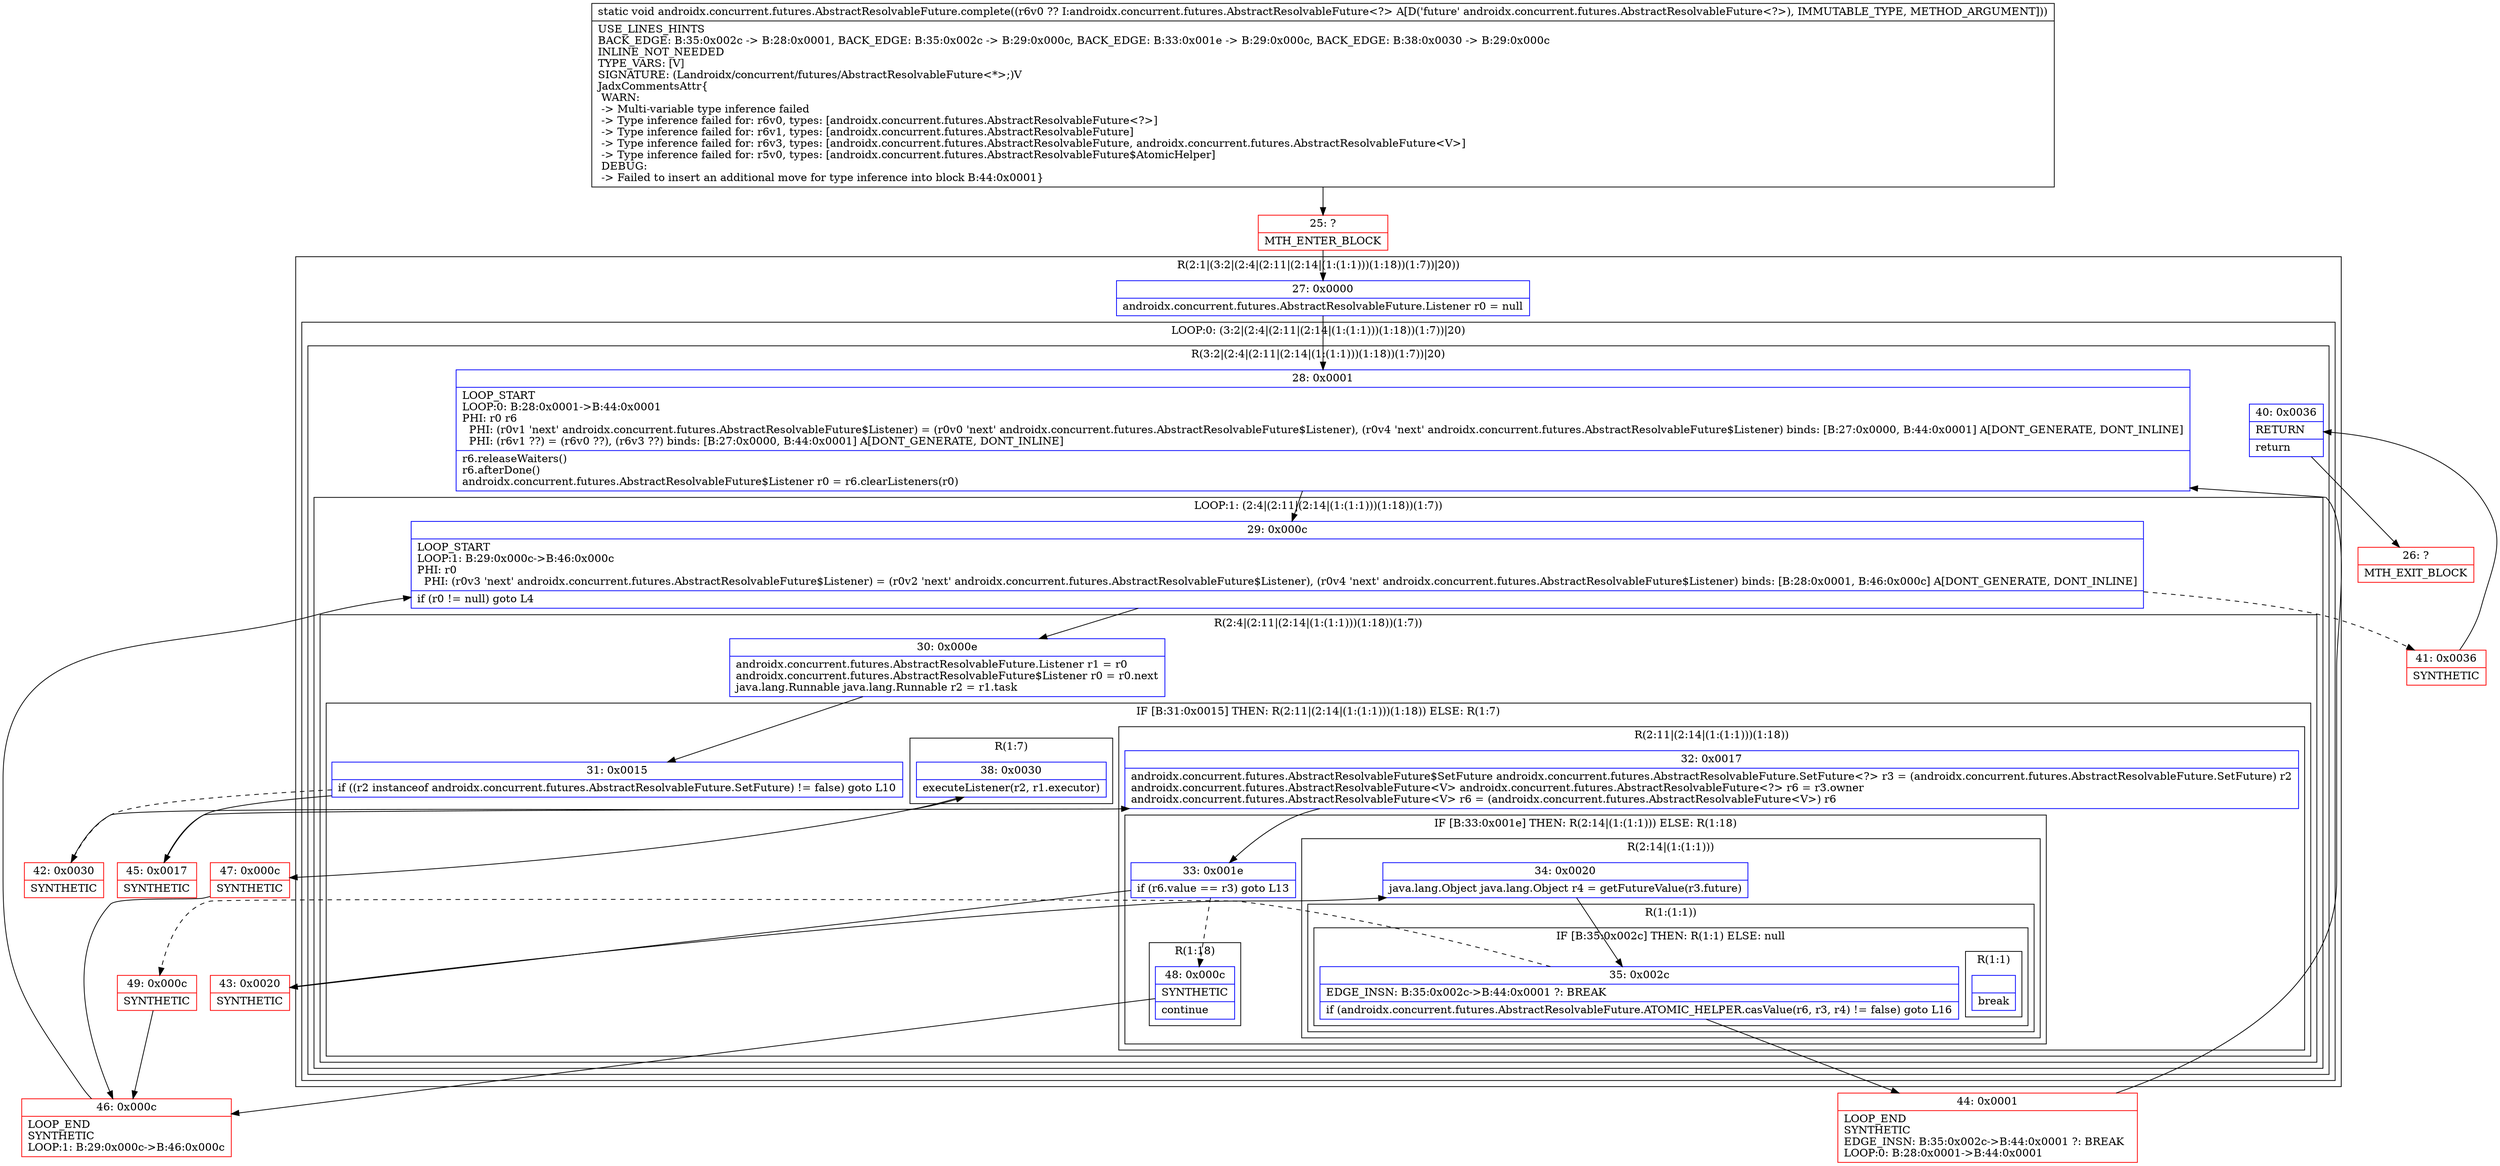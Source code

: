 digraph "CFG forandroidx.concurrent.futures.AbstractResolvableFuture.complete(Landroidx\/concurrent\/futures\/AbstractResolvableFuture;)V" {
subgraph cluster_Region_1115380332 {
label = "R(2:1|(3:2|(2:4|(2:11|(2:14|(1:(1:1)))(1:18))(1:7))|20))";
node [shape=record,color=blue];
Node_27 [shape=record,label="{27\:\ 0x0000|androidx.concurrent.futures.AbstractResolvableFuture.Listener r0 = null\l}"];
subgraph cluster_LoopRegion_1628611041 {
label = "LOOP:0: (3:2|(2:4|(2:11|(2:14|(1:(1:1)))(1:18))(1:7))|20)";
node [shape=record,color=blue];
subgraph cluster_Region_1045727263 {
label = "R(3:2|(2:4|(2:11|(2:14|(1:(1:1)))(1:18))(1:7))|20)";
node [shape=record,color=blue];
Node_28 [shape=record,label="{28\:\ 0x0001|LOOP_START\lLOOP:0: B:28:0x0001\-\>B:44:0x0001\lPHI: r0 r6 \l  PHI: (r0v1 'next' androidx.concurrent.futures.AbstractResolvableFuture$Listener) = (r0v0 'next' androidx.concurrent.futures.AbstractResolvableFuture$Listener), (r0v4 'next' androidx.concurrent.futures.AbstractResolvableFuture$Listener) binds: [B:27:0x0000, B:44:0x0001] A[DONT_GENERATE, DONT_INLINE]\l  PHI: (r6v1 ??) = (r6v0 ??), (r6v3 ??) binds: [B:27:0x0000, B:44:0x0001] A[DONT_GENERATE, DONT_INLINE]\l|r6.releaseWaiters()\lr6.afterDone()\landroidx.concurrent.futures.AbstractResolvableFuture$Listener r0 = r6.clearListeners(r0)\l}"];
subgraph cluster_LoopRegion_2127437401 {
label = "LOOP:1: (2:4|(2:11|(2:14|(1:(1:1)))(1:18))(1:7))";
node [shape=record,color=blue];
Node_29 [shape=record,label="{29\:\ 0x000c|LOOP_START\lLOOP:1: B:29:0x000c\-\>B:46:0x000c\lPHI: r0 \l  PHI: (r0v3 'next' androidx.concurrent.futures.AbstractResolvableFuture$Listener) = (r0v2 'next' androidx.concurrent.futures.AbstractResolvableFuture$Listener), (r0v4 'next' androidx.concurrent.futures.AbstractResolvableFuture$Listener) binds: [B:28:0x0001, B:46:0x000c] A[DONT_GENERATE, DONT_INLINE]\l|if (r0 != null) goto L4\l}"];
subgraph cluster_Region_1935490314 {
label = "R(2:4|(2:11|(2:14|(1:(1:1)))(1:18))(1:7))";
node [shape=record,color=blue];
Node_30 [shape=record,label="{30\:\ 0x000e|androidx.concurrent.futures.AbstractResolvableFuture.Listener r1 = r0\landroidx.concurrent.futures.AbstractResolvableFuture$Listener r0 = r0.next\ljava.lang.Runnable java.lang.Runnable r2 = r1.task\l}"];
subgraph cluster_IfRegion_2087779174 {
label = "IF [B:31:0x0015] THEN: R(2:11|(2:14|(1:(1:1)))(1:18)) ELSE: R(1:7)";
node [shape=record,color=blue];
Node_31 [shape=record,label="{31\:\ 0x0015|if ((r2 instanceof androidx.concurrent.futures.AbstractResolvableFuture.SetFuture) != false) goto L10\l}"];
subgraph cluster_Region_1725901967 {
label = "R(2:11|(2:14|(1:(1:1)))(1:18))";
node [shape=record,color=blue];
Node_32 [shape=record,label="{32\:\ 0x0017|androidx.concurrent.futures.AbstractResolvableFuture$SetFuture androidx.concurrent.futures.AbstractResolvableFuture.SetFuture\<?\> r3 = (androidx.concurrent.futures.AbstractResolvableFuture.SetFuture) r2\landroidx.concurrent.futures.AbstractResolvableFuture\<V\> androidx.concurrent.futures.AbstractResolvableFuture\<?\> r6 = r3.owner\landroidx.concurrent.futures.AbstractResolvableFuture\<V\> r6 = (androidx.concurrent.futures.AbstractResolvableFuture\<V\>) r6\l}"];
subgraph cluster_IfRegion_1760414427 {
label = "IF [B:33:0x001e] THEN: R(2:14|(1:(1:1))) ELSE: R(1:18)";
node [shape=record,color=blue];
Node_33 [shape=record,label="{33\:\ 0x001e|if (r6.value == r3) goto L13\l}"];
subgraph cluster_Region_2048857123 {
label = "R(2:14|(1:(1:1)))";
node [shape=record,color=blue];
Node_34 [shape=record,label="{34\:\ 0x0020|java.lang.Object java.lang.Object r4 = getFutureValue(r3.future)\l}"];
subgraph cluster_Region_2066142411 {
label = "R(1:(1:1))";
node [shape=record,color=blue];
subgraph cluster_IfRegion_21986253 {
label = "IF [B:35:0x002c] THEN: R(1:1) ELSE: null";
node [shape=record,color=blue];
Node_35 [shape=record,label="{35\:\ 0x002c|EDGE_INSN: B:35:0x002c\-\>B:44:0x0001 ?: BREAK  \l|if (androidx.concurrent.futures.AbstractResolvableFuture.ATOMIC_HELPER.casValue(r6, r3, r4) != false) goto L16\l}"];
subgraph cluster_Region_97853488 {
label = "R(1:1)";
node [shape=record,color=blue];
Node_InsnContainer_30225894 [shape=record,label="{|break\l}"];
}
}
}
}
subgraph cluster_Region_1973719447 {
label = "R(1:18)";
node [shape=record,color=blue];
Node_48 [shape=record,label="{48\:\ 0x000c|SYNTHETIC\l|continue\l}"];
}
}
}
subgraph cluster_Region_1727955926 {
label = "R(1:7)";
node [shape=record,color=blue];
Node_38 [shape=record,label="{38\:\ 0x0030|executeListener(r2, r1.executor)\l}"];
}
}
}
}
Node_40 [shape=record,label="{40\:\ 0x0036|RETURN\l|return\l}"];
}
}
}
Node_25 [shape=record,color=red,label="{25\:\ ?|MTH_ENTER_BLOCK\l}"];
Node_42 [shape=record,color=red,label="{42\:\ 0x0030|SYNTHETIC\l}"];
Node_47 [shape=record,color=red,label="{47\:\ 0x000c|SYNTHETIC\l}"];
Node_46 [shape=record,color=red,label="{46\:\ 0x000c|LOOP_END\lSYNTHETIC\lLOOP:1: B:29:0x000c\-\>B:46:0x000c\l}"];
Node_45 [shape=record,color=red,label="{45\:\ 0x0017|SYNTHETIC\l}"];
Node_43 [shape=record,color=red,label="{43\:\ 0x0020|SYNTHETIC\l}"];
Node_44 [shape=record,color=red,label="{44\:\ 0x0001|LOOP_END\lSYNTHETIC\lEDGE_INSN: B:35:0x002c\-\>B:44:0x0001 ?: BREAK  \lLOOP:0: B:28:0x0001\-\>B:44:0x0001\l}"];
Node_49 [shape=record,color=red,label="{49\:\ 0x000c|SYNTHETIC\l}"];
Node_41 [shape=record,color=red,label="{41\:\ 0x0036|SYNTHETIC\l}"];
Node_26 [shape=record,color=red,label="{26\:\ ?|MTH_EXIT_BLOCK\l}"];
MethodNode[shape=record,label="{static void androidx.concurrent.futures.AbstractResolvableFuture.complete((r6v0 ?? I:androidx.concurrent.futures.AbstractResolvableFuture\<?\> A[D('future' androidx.concurrent.futures.AbstractResolvableFuture\<?\>), IMMUTABLE_TYPE, METHOD_ARGUMENT]))  | USE_LINES_HINTS\lBACK_EDGE: B:35:0x002c \-\> B:28:0x0001, BACK_EDGE: B:35:0x002c \-\> B:29:0x000c, BACK_EDGE: B:33:0x001e \-\> B:29:0x000c, BACK_EDGE: B:38:0x0030 \-\> B:29:0x000c\lINLINE_NOT_NEEDED\lTYPE_VARS: [V]\lSIGNATURE: (Landroidx\/concurrent\/futures\/AbstractResolvableFuture\<*\>;)V\lJadxCommentsAttr\{\l WARN: \l \-\> Multi\-variable type inference failed\l \-\> Type inference failed for: r6v0, types: [androidx.concurrent.futures.AbstractResolvableFuture\<?\>]\l \-\> Type inference failed for: r6v1, types: [androidx.concurrent.futures.AbstractResolvableFuture]\l \-\> Type inference failed for: r6v3, types: [androidx.concurrent.futures.AbstractResolvableFuture, androidx.concurrent.futures.AbstractResolvableFuture\<V\>]\l \-\> Type inference failed for: r5v0, types: [androidx.concurrent.futures.AbstractResolvableFuture$AtomicHelper]\l DEBUG: \l \-\> Failed to insert an additional move for type inference into block B:44:0x0001\}\l}"];
MethodNode -> Node_25;Node_27 -> Node_28;
Node_28 -> Node_29;
Node_29 -> Node_30;
Node_29 -> Node_41[style=dashed];
Node_30 -> Node_31;
Node_31 -> Node_42[style=dashed];
Node_31 -> Node_45;
Node_32 -> Node_33;
Node_33 -> Node_43;
Node_33 -> Node_48[style=dashed];
Node_34 -> Node_35;
Node_35 -> Node_44;
Node_35 -> Node_49[style=dashed];
Node_48 -> Node_46;
Node_38 -> Node_47;
Node_40 -> Node_26;
Node_25 -> Node_27;
Node_42 -> Node_38;
Node_47 -> Node_46;
Node_46 -> Node_29;
Node_45 -> Node_32;
Node_43 -> Node_34;
Node_44 -> Node_28;
Node_49 -> Node_46;
Node_41 -> Node_40;
}

